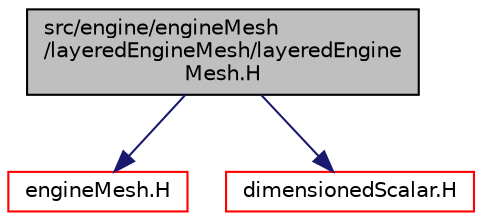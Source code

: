 digraph "src/engine/engineMesh/layeredEngineMesh/layeredEngineMesh.H"
{
  bgcolor="transparent";
  edge [fontname="Helvetica",fontsize="10",labelfontname="Helvetica",labelfontsize="10"];
  node [fontname="Helvetica",fontsize="10",shape=record];
  Node0 [label="src/engine/engineMesh\l/layeredEngineMesh/layeredEngine\lMesh.H",height=0.2,width=0.4,color="black", fillcolor="grey75", style="filled", fontcolor="black"];
  Node0 -> Node1 [color="midnightblue",fontsize="10",style="solid",fontname="Helvetica"];
  Node1 [label="engineMesh.H",height=0.2,width=0.4,color="red",URL="$a01040.html"];
  Node0 -> Node117 [color="midnightblue",fontsize="10",style="solid",fontname="Helvetica"];
  Node117 [label="dimensionedScalar.H",height=0.2,width=0.4,color="red",URL="$a10061.html"];
}
